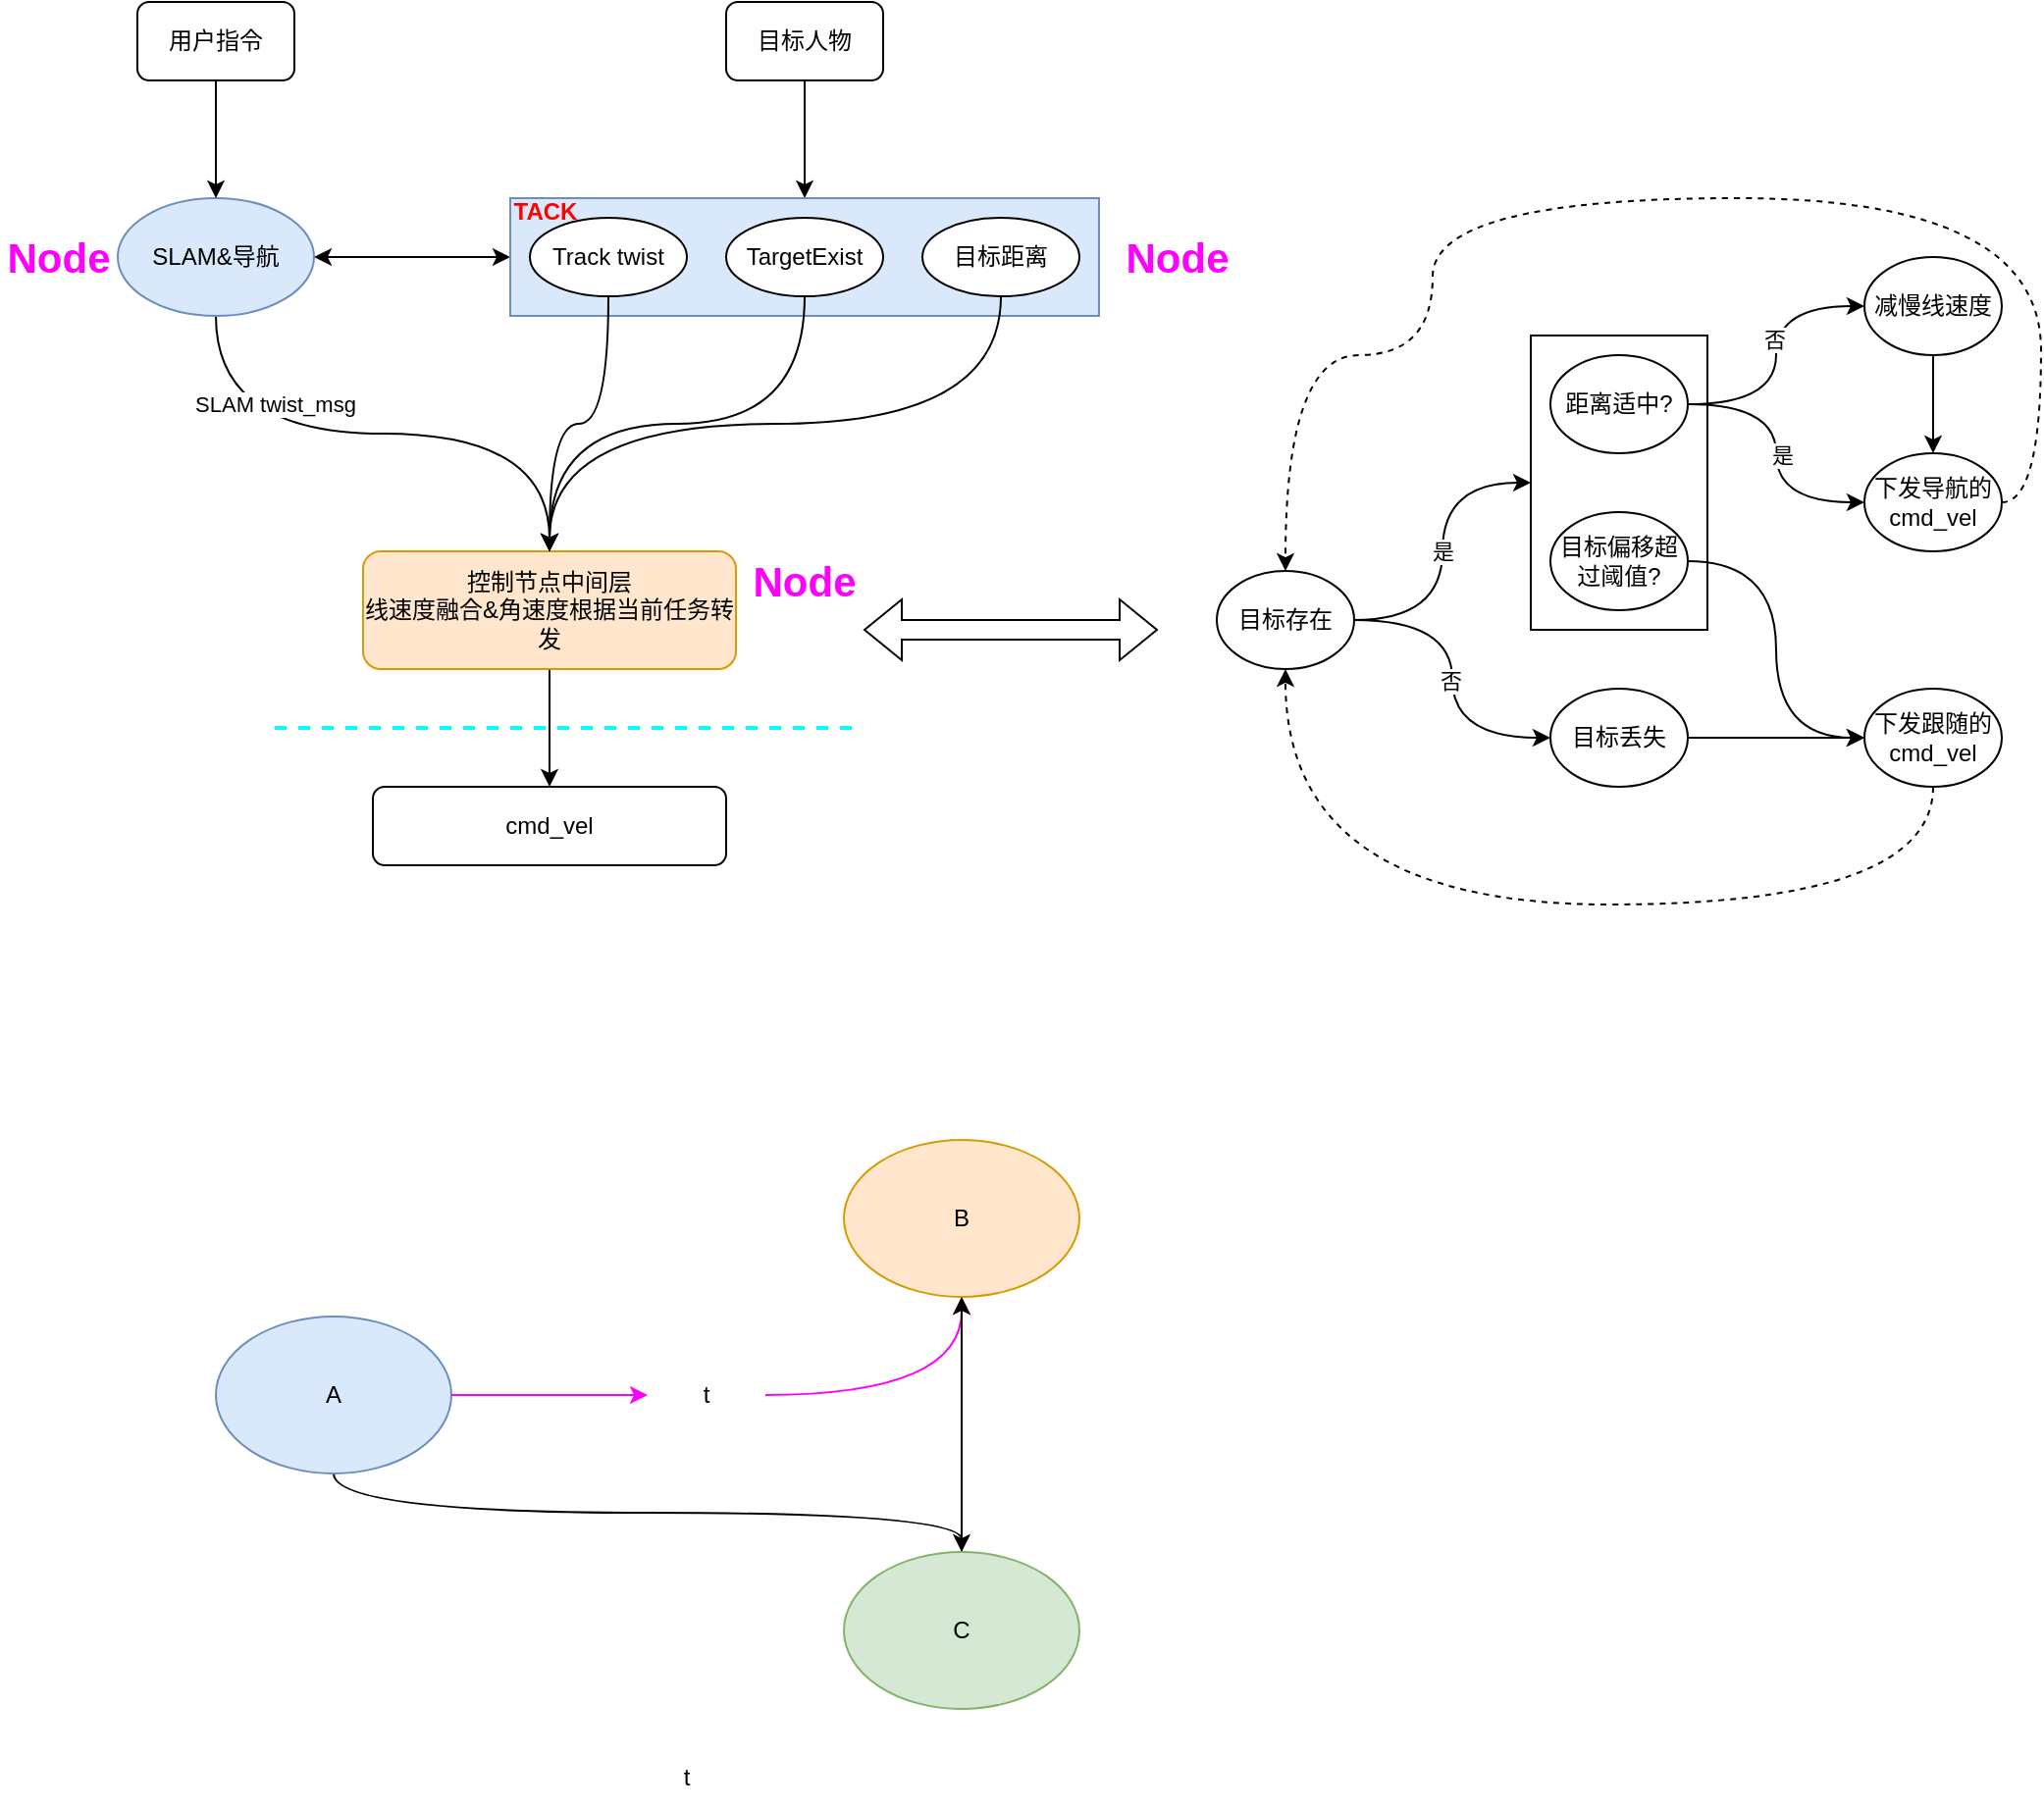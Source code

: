 <mxfile version="28.1.0">
  <diagram name="第 1 页" id="GIKNayzNPguGHVTuN4dD">
    <mxGraphModel dx="814" dy="525" grid="1" gridSize="10" guides="1" tooltips="1" connect="1" arrows="1" fold="1" page="1" pageScale="1" pageWidth="827" pageHeight="1169" math="0" shadow="0">
      <root>
        <mxCell id="0" />
        <mxCell id="1" parent="0" />
        <mxCell id="fyIjxlocXbZwOK5UZx2q-64" value="" style="group" parent="1" vertex="1" connectable="0">
          <mxGeometry x="940" y="210" width="90" height="150" as="geometry" />
        </mxCell>
        <mxCell id="fyIjxlocXbZwOK5UZx2q-63" value="" style="rounded=0;whiteSpace=wrap;html=1;" parent="fyIjxlocXbZwOK5UZx2q-64" vertex="1">
          <mxGeometry width="90" height="150" as="geometry" />
        </mxCell>
        <mxCell id="fyIjxlocXbZwOK5UZx2q-32" value="距离适中?" style="ellipse;whiteSpace=wrap;html=1;" parent="fyIjxlocXbZwOK5UZx2q-64" vertex="1">
          <mxGeometry x="10" y="10" width="70" height="50" as="geometry" />
        </mxCell>
        <mxCell id="fyIjxlocXbZwOK5UZx2q-54" value="目标偏移超过阈值?" style="ellipse;whiteSpace=wrap;html=1;" parent="fyIjxlocXbZwOK5UZx2q-64" vertex="1">
          <mxGeometry x="10" y="90" width="70" height="50" as="geometry" />
        </mxCell>
        <mxCell id="fyIjxlocXbZwOK5UZx2q-2" value="cmd_vel" style="rounded=1;whiteSpace=wrap;html=1;" parent="1" vertex="1">
          <mxGeometry x="350" y="440" width="180" height="40" as="geometry" />
        </mxCell>
        <mxCell id="fyIjxlocXbZwOK5UZx2q-23" style="edgeStyle=orthogonalEdgeStyle;curved=1;rounded=0;orthogonalLoop=1;jettySize=auto;html=1;exitX=0.5;exitY=1;exitDx=0;exitDy=0;entryX=0.5;entryY=0;entryDx=0;entryDy=0;" parent="1" source="fyIjxlocXbZwOK5UZx2q-5" target="fyIjxlocXbZwOK5UZx2q-2" edge="1">
          <mxGeometry relative="1" as="geometry" />
        </mxCell>
        <mxCell id="fyIjxlocXbZwOK5UZx2q-5" value="控制节点中间层&lt;div&gt;线速度融合&amp;amp;角速度根据当前任务转发&lt;/div&gt;" style="rounded=1;whiteSpace=wrap;html=1;fillColor=#ffe6cc;strokeColor=#d79b00;" parent="1" vertex="1">
          <mxGeometry x="345" y="320" width="190" height="60" as="geometry" />
        </mxCell>
        <mxCell id="fyIjxlocXbZwOK5UZx2q-24" style="edgeStyle=orthogonalEdgeStyle;curved=1;rounded=0;orthogonalLoop=1;jettySize=auto;html=1;exitX=0.5;exitY=1;exitDx=0;exitDy=0;entryX=0.5;entryY=0;entryDx=0;entryDy=0;" parent="1" source="fyIjxlocXbZwOK5UZx2q-7" target="fyIjxlocXbZwOK5UZx2q-5" edge="1">
          <mxGeometry relative="1" as="geometry" />
        </mxCell>
        <mxCell id="fyIjxlocXbZwOK5UZx2q-27" value="SLAM twist_msg" style="edgeLabel;html=1;align=center;verticalAlign=middle;resizable=0;points=[];" parent="fyIjxlocXbZwOK5UZx2q-24" vertex="1" connectable="0">
          <mxGeometry x="-0.232" y="3" relative="1" as="geometry">
            <mxPoint x="-22" y="-12" as="offset" />
          </mxGeometry>
        </mxCell>
        <mxCell id="fyIjxlocXbZwOK5UZx2q-90" style="edgeStyle=orthogonalEdgeStyle;curved=1;rounded=0;orthogonalLoop=1;jettySize=auto;html=1;exitX=1;exitY=0.5;exitDx=0;exitDy=0;entryX=0;entryY=0.5;entryDx=0;entryDy=0;startArrow=classic;startFill=1;" parent="1" source="fyIjxlocXbZwOK5UZx2q-7" target="fyIjxlocXbZwOK5UZx2q-41" edge="1">
          <mxGeometry relative="1" as="geometry" />
        </mxCell>
        <mxCell id="fyIjxlocXbZwOK5UZx2q-7" value="SLAM&amp;amp;导航" style="ellipse;whiteSpace=wrap;html=1;fillColor=#dae8fc;strokeColor=#6c8ebf;" parent="1" vertex="1">
          <mxGeometry x="220" y="140" width="100" height="60" as="geometry" />
        </mxCell>
        <mxCell id="fyIjxlocXbZwOK5UZx2q-79" style="edgeStyle=orthogonalEdgeStyle;curved=1;rounded=0;orthogonalLoop=1;jettySize=auto;html=1;exitX=0.5;exitY=1;exitDx=0;exitDy=0;entryX=0.5;entryY=0;entryDx=0;entryDy=0;" parent="1" source="fyIjxlocXbZwOK5UZx2q-18" target="fyIjxlocXbZwOK5UZx2q-7" edge="1">
          <mxGeometry relative="1" as="geometry" />
        </mxCell>
        <mxCell id="fyIjxlocXbZwOK5UZx2q-18" value="用户指令" style="rounded=1;whiteSpace=wrap;html=1;" parent="1" vertex="1">
          <mxGeometry x="230" y="40" width="80" height="40" as="geometry" />
        </mxCell>
        <mxCell id="fyIjxlocXbZwOK5UZx2q-80" style="edgeStyle=orthogonalEdgeStyle;curved=1;rounded=0;orthogonalLoop=1;jettySize=auto;html=1;exitX=0.5;exitY=1;exitDx=0;exitDy=0;entryX=0.5;entryY=0;entryDx=0;entryDy=0;" parent="1" source="fyIjxlocXbZwOK5UZx2q-22" target="fyIjxlocXbZwOK5UZx2q-41" edge="1">
          <mxGeometry relative="1" as="geometry" />
        </mxCell>
        <mxCell id="fyIjxlocXbZwOK5UZx2q-22" value="目标人物" style="rounded=1;whiteSpace=wrap;html=1;" parent="1" vertex="1">
          <mxGeometry x="530" y="40" width="80" height="40" as="geometry" />
        </mxCell>
        <mxCell id="fyIjxlocXbZwOK5UZx2q-65" style="edgeStyle=orthogonalEdgeStyle;curved=1;rounded=0;orthogonalLoop=1;jettySize=auto;html=1;exitX=1;exitY=0.5;exitDx=0;exitDy=0;" parent="1" source="fyIjxlocXbZwOK5UZx2q-31" target="fyIjxlocXbZwOK5UZx2q-63" edge="1">
          <mxGeometry relative="1" as="geometry" />
        </mxCell>
        <mxCell id="fyIjxlocXbZwOK5UZx2q-75" value="是" style="edgeLabel;html=1;align=center;verticalAlign=middle;resizable=0;points=[];" parent="fyIjxlocXbZwOK5UZx2q-65" vertex="1" connectable="0">
          <mxGeometry x="-0.002" relative="1" as="geometry">
            <mxPoint as="offset" />
          </mxGeometry>
        </mxCell>
        <mxCell id="fyIjxlocXbZwOK5UZx2q-73" style="edgeStyle=orthogonalEdgeStyle;curved=1;rounded=0;orthogonalLoop=1;jettySize=auto;html=1;exitX=1;exitY=0.5;exitDx=0;exitDy=0;entryX=0;entryY=0.5;entryDx=0;entryDy=0;" parent="1" source="fyIjxlocXbZwOK5UZx2q-31" target="fyIjxlocXbZwOK5UZx2q-72" edge="1">
          <mxGeometry relative="1" as="geometry" />
        </mxCell>
        <mxCell id="fyIjxlocXbZwOK5UZx2q-76" value="否" style="edgeLabel;html=1;align=center;verticalAlign=middle;resizable=0;points=[];" parent="fyIjxlocXbZwOK5UZx2q-73" vertex="1" connectable="0">
          <mxGeometry x="0.011" y="-1" relative="1" as="geometry">
            <mxPoint as="offset" />
          </mxGeometry>
        </mxCell>
        <mxCell id="fyIjxlocXbZwOK5UZx2q-31" value="目标存在" style="ellipse;whiteSpace=wrap;html=1;" parent="1" vertex="1">
          <mxGeometry x="780" y="330" width="70" height="50" as="geometry" />
        </mxCell>
        <mxCell id="fyIjxlocXbZwOK5UZx2q-35" value="" style="edgeStyle=orthogonalEdgeStyle;curved=1;rounded=0;orthogonalLoop=1;jettySize=auto;html=1;" parent="1" source="fyIjxlocXbZwOK5UZx2q-32" target="fyIjxlocXbZwOK5UZx2q-34" edge="1">
          <mxGeometry relative="1" as="geometry" />
        </mxCell>
        <mxCell id="fyIjxlocXbZwOK5UZx2q-57" value="是" style="edgeLabel;html=1;align=center;verticalAlign=middle;resizable=0;points=[];" parent="fyIjxlocXbZwOK5UZx2q-35" vertex="1" connectable="0">
          <mxGeometry x="-0.237" y="3" relative="1" as="geometry">
            <mxPoint y="17" as="offset" />
          </mxGeometry>
        </mxCell>
        <mxCell id="fyIjxlocXbZwOK5UZx2q-60" style="edgeStyle=orthogonalEdgeStyle;curved=1;rounded=0;orthogonalLoop=1;jettySize=auto;html=1;exitX=1;exitY=0.5;exitDx=0;exitDy=0;entryX=0;entryY=0.5;entryDx=0;entryDy=0;" parent="1" source="fyIjxlocXbZwOK5UZx2q-32" target="fyIjxlocXbZwOK5UZx2q-48" edge="1">
          <mxGeometry relative="1" as="geometry" />
        </mxCell>
        <mxCell id="fyIjxlocXbZwOK5UZx2q-61" value="否" style="edgeLabel;html=1;align=center;verticalAlign=middle;resizable=0;points=[];" parent="fyIjxlocXbZwOK5UZx2q-60" vertex="1" connectable="0">
          <mxGeometry x="0.112" y="1" relative="1" as="geometry">
            <mxPoint as="offset" />
          </mxGeometry>
        </mxCell>
        <mxCell id="fyIjxlocXbZwOK5UZx2q-71" style="edgeStyle=orthogonalEdgeStyle;curved=1;rounded=0;orthogonalLoop=1;jettySize=auto;html=1;exitX=1;exitY=0.5;exitDx=0;exitDy=0;entryX=0.5;entryY=0;entryDx=0;entryDy=0;dashed=1;" parent="1" source="fyIjxlocXbZwOK5UZx2q-34" target="fyIjxlocXbZwOK5UZx2q-31" edge="1">
          <mxGeometry relative="1" as="geometry">
            <Array as="points">
              <mxPoint x="1200" y="295" />
              <mxPoint x="1200" y="140" />
              <mxPoint x="890" y="140" />
              <mxPoint x="890" y="220" />
              <mxPoint x="815" y="220" />
            </Array>
          </mxGeometry>
        </mxCell>
        <mxCell id="fyIjxlocXbZwOK5UZx2q-34" value="下发导航的cmd_vel" style="ellipse;whiteSpace=wrap;html=1;" parent="1" vertex="1">
          <mxGeometry x="1110" y="270" width="70" height="50" as="geometry" />
        </mxCell>
        <mxCell id="fyIjxlocXbZwOK5UZx2q-42" value="" style="group;fontStyle=1" parent="1" vertex="1" connectable="0">
          <mxGeometry x="420" y="140" width="300" height="60" as="geometry" />
        </mxCell>
        <mxCell id="fyIjxlocXbZwOK5UZx2q-41" value="" style="rounded=0;whiteSpace=wrap;html=1;fillColor=#dae8fc;strokeColor=#6c8ebf;" parent="fyIjxlocXbZwOK5UZx2q-42" vertex="1">
          <mxGeometry width="300" height="60" as="geometry" />
        </mxCell>
        <mxCell id="fyIjxlocXbZwOK5UZx2q-8" value="Track twist" style="ellipse;whiteSpace=wrap;html=1;" parent="fyIjxlocXbZwOK5UZx2q-42" vertex="1">
          <mxGeometry x="10" y="10" width="80" height="40" as="geometry" />
        </mxCell>
        <mxCell id="fyIjxlocXbZwOK5UZx2q-39" value="TargetExist" style="ellipse;whiteSpace=wrap;html=1;" parent="fyIjxlocXbZwOK5UZx2q-42" vertex="1">
          <mxGeometry x="110" y="10" width="80" height="40" as="geometry" />
        </mxCell>
        <mxCell id="fyIjxlocXbZwOK5UZx2q-40" value="目标距离" style="ellipse;whiteSpace=wrap;html=1;" parent="fyIjxlocXbZwOK5UZx2q-42" vertex="1">
          <mxGeometry x="210" y="10" width="80" height="40" as="geometry" />
        </mxCell>
        <mxCell id="fyIjxlocXbZwOK5UZx2q-46" value="TACK" style="text;strokeColor=none;align=center;fillColor=none;html=1;verticalAlign=middle;whiteSpace=wrap;rounded=0;fontColor=#FF0000;fontStyle=1" parent="fyIjxlocXbZwOK5UZx2q-42" vertex="1">
          <mxGeometry x="-12" y="-8" width="60" height="30" as="geometry" />
        </mxCell>
        <mxCell id="fyIjxlocXbZwOK5UZx2q-43" style="edgeStyle=orthogonalEdgeStyle;curved=1;rounded=0;orthogonalLoop=1;jettySize=auto;html=1;exitX=0.5;exitY=1;exitDx=0;exitDy=0;entryX=0.5;entryY=0;entryDx=0;entryDy=0;" parent="1" source="fyIjxlocXbZwOK5UZx2q-8" target="fyIjxlocXbZwOK5UZx2q-5" edge="1">
          <mxGeometry relative="1" as="geometry" />
        </mxCell>
        <mxCell id="fyIjxlocXbZwOK5UZx2q-44" style="edgeStyle=orthogonalEdgeStyle;curved=1;rounded=0;orthogonalLoop=1;jettySize=auto;html=1;exitX=0.5;exitY=1;exitDx=0;exitDy=0;" parent="1" source="fyIjxlocXbZwOK5UZx2q-39" target="fyIjxlocXbZwOK5UZx2q-5" edge="1">
          <mxGeometry relative="1" as="geometry" />
        </mxCell>
        <mxCell id="fyIjxlocXbZwOK5UZx2q-45" style="edgeStyle=orthogonalEdgeStyle;curved=1;rounded=0;orthogonalLoop=1;jettySize=auto;html=1;exitX=0.5;exitY=1;exitDx=0;exitDy=0;" parent="1" source="fyIjxlocXbZwOK5UZx2q-40" target="fyIjxlocXbZwOK5UZx2q-5" edge="1">
          <mxGeometry relative="1" as="geometry" />
        </mxCell>
        <mxCell id="fyIjxlocXbZwOK5UZx2q-53" style="edgeStyle=orthogonalEdgeStyle;curved=1;rounded=0;orthogonalLoop=1;jettySize=auto;html=1;exitX=0.5;exitY=1;exitDx=0;exitDy=0;entryX=0.5;entryY=0;entryDx=0;entryDy=0;" parent="1" source="fyIjxlocXbZwOK5UZx2q-48" target="fyIjxlocXbZwOK5UZx2q-34" edge="1">
          <mxGeometry relative="1" as="geometry" />
        </mxCell>
        <mxCell id="fyIjxlocXbZwOK5UZx2q-48" value="减慢线速度" style="ellipse;whiteSpace=wrap;html=1;" parent="1" vertex="1">
          <mxGeometry x="1110" y="170" width="70" height="50" as="geometry" />
        </mxCell>
        <mxCell id="fyIjxlocXbZwOK5UZx2q-77" style="edgeStyle=orthogonalEdgeStyle;curved=1;rounded=0;orthogonalLoop=1;jettySize=auto;html=1;exitX=0.5;exitY=1;exitDx=0;exitDy=0;entryX=0.5;entryY=1;entryDx=0;entryDy=0;dashed=1;" parent="1" source="fyIjxlocXbZwOK5UZx2q-67" target="fyIjxlocXbZwOK5UZx2q-31" edge="1">
          <mxGeometry relative="1" as="geometry">
            <Array as="points">
              <mxPoint x="1145" y="500" />
              <mxPoint x="815" y="500" />
            </Array>
          </mxGeometry>
        </mxCell>
        <mxCell id="fyIjxlocXbZwOK5UZx2q-67" value="下发跟随的cmd_vel" style="ellipse;whiteSpace=wrap;html=1;" parent="1" vertex="1">
          <mxGeometry x="1110" y="390" width="70" height="50" as="geometry" />
        </mxCell>
        <mxCell id="fyIjxlocXbZwOK5UZx2q-68" style="edgeStyle=orthogonalEdgeStyle;curved=1;rounded=0;orthogonalLoop=1;jettySize=auto;html=1;exitX=1;exitY=0.5;exitDx=0;exitDy=0;entryX=0;entryY=0.5;entryDx=0;entryDy=0;" parent="1" source="fyIjxlocXbZwOK5UZx2q-54" target="fyIjxlocXbZwOK5UZx2q-67" edge="1">
          <mxGeometry relative="1" as="geometry" />
        </mxCell>
        <mxCell id="fyIjxlocXbZwOK5UZx2q-74" style="edgeStyle=orthogonalEdgeStyle;curved=1;rounded=0;orthogonalLoop=1;jettySize=auto;html=1;exitX=1;exitY=0.5;exitDx=0;exitDy=0;" parent="1" source="fyIjxlocXbZwOK5UZx2q-72" target="fyIjxlocXbZwOK5UZx2q-67" edge="1">
          <mxGeometry relative="1" as="geometry" />
        </mxCell>
        <mxCell id="fyIjxlocXbZwOK5UZx2q-72" value="目标丢失" style="ellipse;whiteSpace=wrap;html=1;" parent="1" vertex="1">
          <mxGeometry x="950" y="390" width="70" height="50" as="geometry" />
        </mxCell>
        <mxCell id="fyIjxlocXbZwOK5UZx2q-84" style="edgeStyle=orthogonalEdgeStyle;curved=1;rounded=0;orthogonalLoop=1;jettySize=auto;html=1;exitX=0.5;exitY=1;exitDx=0;exitDy=0;entryX=0.5;entryY=0;entryDx=0;entryDy=0;" parent="1" source="fyIjxlocXbZwOK5UZx2q-81" target="fyIjxlocXbZwOK5UZx2q-83" edge="1">
          <mxGeometry relative="1" as="geometry" />
        </mxCell>
        <mxCell id="fyIjxlocXbZwOK5UZx2q-86" style="edgeStyle=orthogonalEdgeStyle;curved=1;rounded=0;orthogonalLoop=1;jettySize=auto;html=1;exitX=1;exitY=0.5;exitDx=0;exitDy=0;strokeColor=#FF00FF;" parent="1" source="fyIjxlocXbZwOK5UZx2q-87" edge="1">
          <mxGeometry relative="1" as="geometry">
            <mxPoint x="650.0" y="700" as="targetPoint" />
          </mxGeometry>
        </mxCell>
        <mxCell id="fyIjxlocXbZwOK5UZx2q-81" value="A" style="ellipse;whiteSpace=wrap;html=1;fillColor=#dae8fc;strokeColor=#6c8ebf;" parent="1" vertex="1">
          <mxGeometry x="270" y="710" width="120" height="80" as="geometry" />
        </mxCell>
        <mxCell id="fyIjxlocXbZwOK5UZx2q-82" value="B" style="ellipse;whiteSpace=wrap;html=1;fillColor=#ffe6cc;strokeColor=#d79b00;" parent="1" vertex="1">
          <mxGeometry x="590" y="620" width="120" height="80" as="geometry" />
        </mxCell>
        <mxCell id="fyIjxlocXbZwOK5UZx2q-85" style="edgeStyle=orthogonalEdgeStyle;curved=1;rounded=0;orthogonalLoop=1;jettySize=auto;html=1;exitX=0.5;exitY=0;exitDx=0;exitDy=0;entryX=0.5;entryY=1;entryDx=0;entryDy=0;" parent="1" source="fyIjxlocXbZwOK5UZx2q-83" target="fyIjxlocXbZwOK5UZx2q-82" edge="1">
          <mxGeometry relative="1" as="geometry" />
        </mxCell>
        <mxCell id="fyIjxlocXbZwOK5UZx2q-83" value="C" style="ellipse;whiteSpace=wrap;html=1;fillColor=#d5e8d4;strokeColor=#82b366;" parent="1" vertex="1">
          <mxGeometry x="590" y="830" width="120" height="80" as="geometry" />
        </mxCell>
        <mxCell id="fyIjxlocXbZwOK5UZx2q-88" value="" style="edgeStyle=orthogonalEdgeStyle;curved=1;rounded=0;orthogonalLoop=1;jettySize=auto;html=1;exitX=1;exitY=0.5;exitDx=0;exitDy=0;strokeColor=#FF00FF;" parent="1" source="fyIjxlocXbZwOK5UZx2q-81" target="fyIjxlocXbZwOK5UZx2q-87" edge="1">
          <mxGeometry relative="1" as="geometry">
            <mxPoint x="650.0" y="700" as="targetPoint" />
            <mxPoint x="390" y="750" as="sourcePoint" />
          </mxGeometry>
        </mxCell>
        <mxCell id="fyIjxlocXbZwOK5UZx2q-87" value="t" style="text;strokeColor=none;align=center;fillColor=none;html=1;verticalAlign=middle;whiteSpace=wrap;rounded=0;" parent="1" vertex="1">
          <mxGeometry x="490" y="735" width="60" height="30" as="geometry" />
        </mxCell>
        <mxCell id="fyIjxlocXbZwOK5UZx2q-89" value="t" style="text;strokeColor=none;align=center;fillColor=none;html=1;verticalAlign=middle;whiteSpace=wrap;rounded=0;" parent="1" vertex="1">
          <mxGeometry x="480" y="930" width="60" height="30" as="geometry" />
        </mxCell>
        <mxCell id="fyIjxlocXbZwOK5UZx2q-94" value="Node" style="text;strokeColor=none;align=center;fillColor=none;html=1;verticalAlign=middle;whiteSpace=wrap;rounded=0;fontStyle=1;fontColor=#FF00FF;fontSize=21;rotation=0;" parent="1" vertex="1">
          <mxGeometry x="730" y="155" width="60" height="30" as="geometry" />
        </mxCell>
        <mxCell id="fyIjxlocXbZwOK5UZx2q-95" value="Node" style="text;strokeColor=none;align=center;fillColor=none;html=1;verticalAlign=middle;whiteSpace=wrap;rounded=0;fontStyle=1;fontColor=#FF00FF;fontSize=21;rotation=0;" parent="1" vertex="1">
          <mxGeometry x="160" y="155" width="60" height="30" as="geometry" />
        </mxCell>
        <mxCell id="fyIjxlocXbZwOK5UZx2q-96" value="Node" style="text;strokeColor=none;align=center;fillColor=none;html=1;verticalAlign=middle;whiteSpace=wrap;rounded=0;fontStyle=1;fontColor=#FF00FF;fontSize=21;rotation=0;" parent="1" vertex="1">
          <mxGeometry x="540" y="320" width="60" height="30" as="geometry" />
        </mxCell>
        <mxCell id="fyIjxlocXbZwOK5UZx2q-98" value="" style="shape=flexArrow;endArrow=classic;startArrow=classic;html=1;rounded=0;curved=1;" parent="1" edge="1">
          <mxGeometry width="100" height="100" relative="1" as="geometry">
            <mxPoint x="600" y="360" as="sourcePoint" />
            <mxPoint x="750" y="360" as="targetPoint" />
          </mxGeometry>
        </mxCell>
        <mxCell id="-G0JZo2BRGpT1_TPGYWq-1" value="" style="endArrow=none;html=1;rounded=0;dashed=1;strokeWidth=2;strokeColor=#00FFFF;" edge="1" parent="1">
          <mxGeometry width="50" height="50" relative="1" as="geometry">
            <mxPoint x="300" y="410" as="sourcePoint" />
            <mxPoint x="600" y="410" as="targetPoint" />
          </mxGeometry>
        </mxCell>
      </root>
    </mxGraphModel>
  </diagram>
</mxfile>
